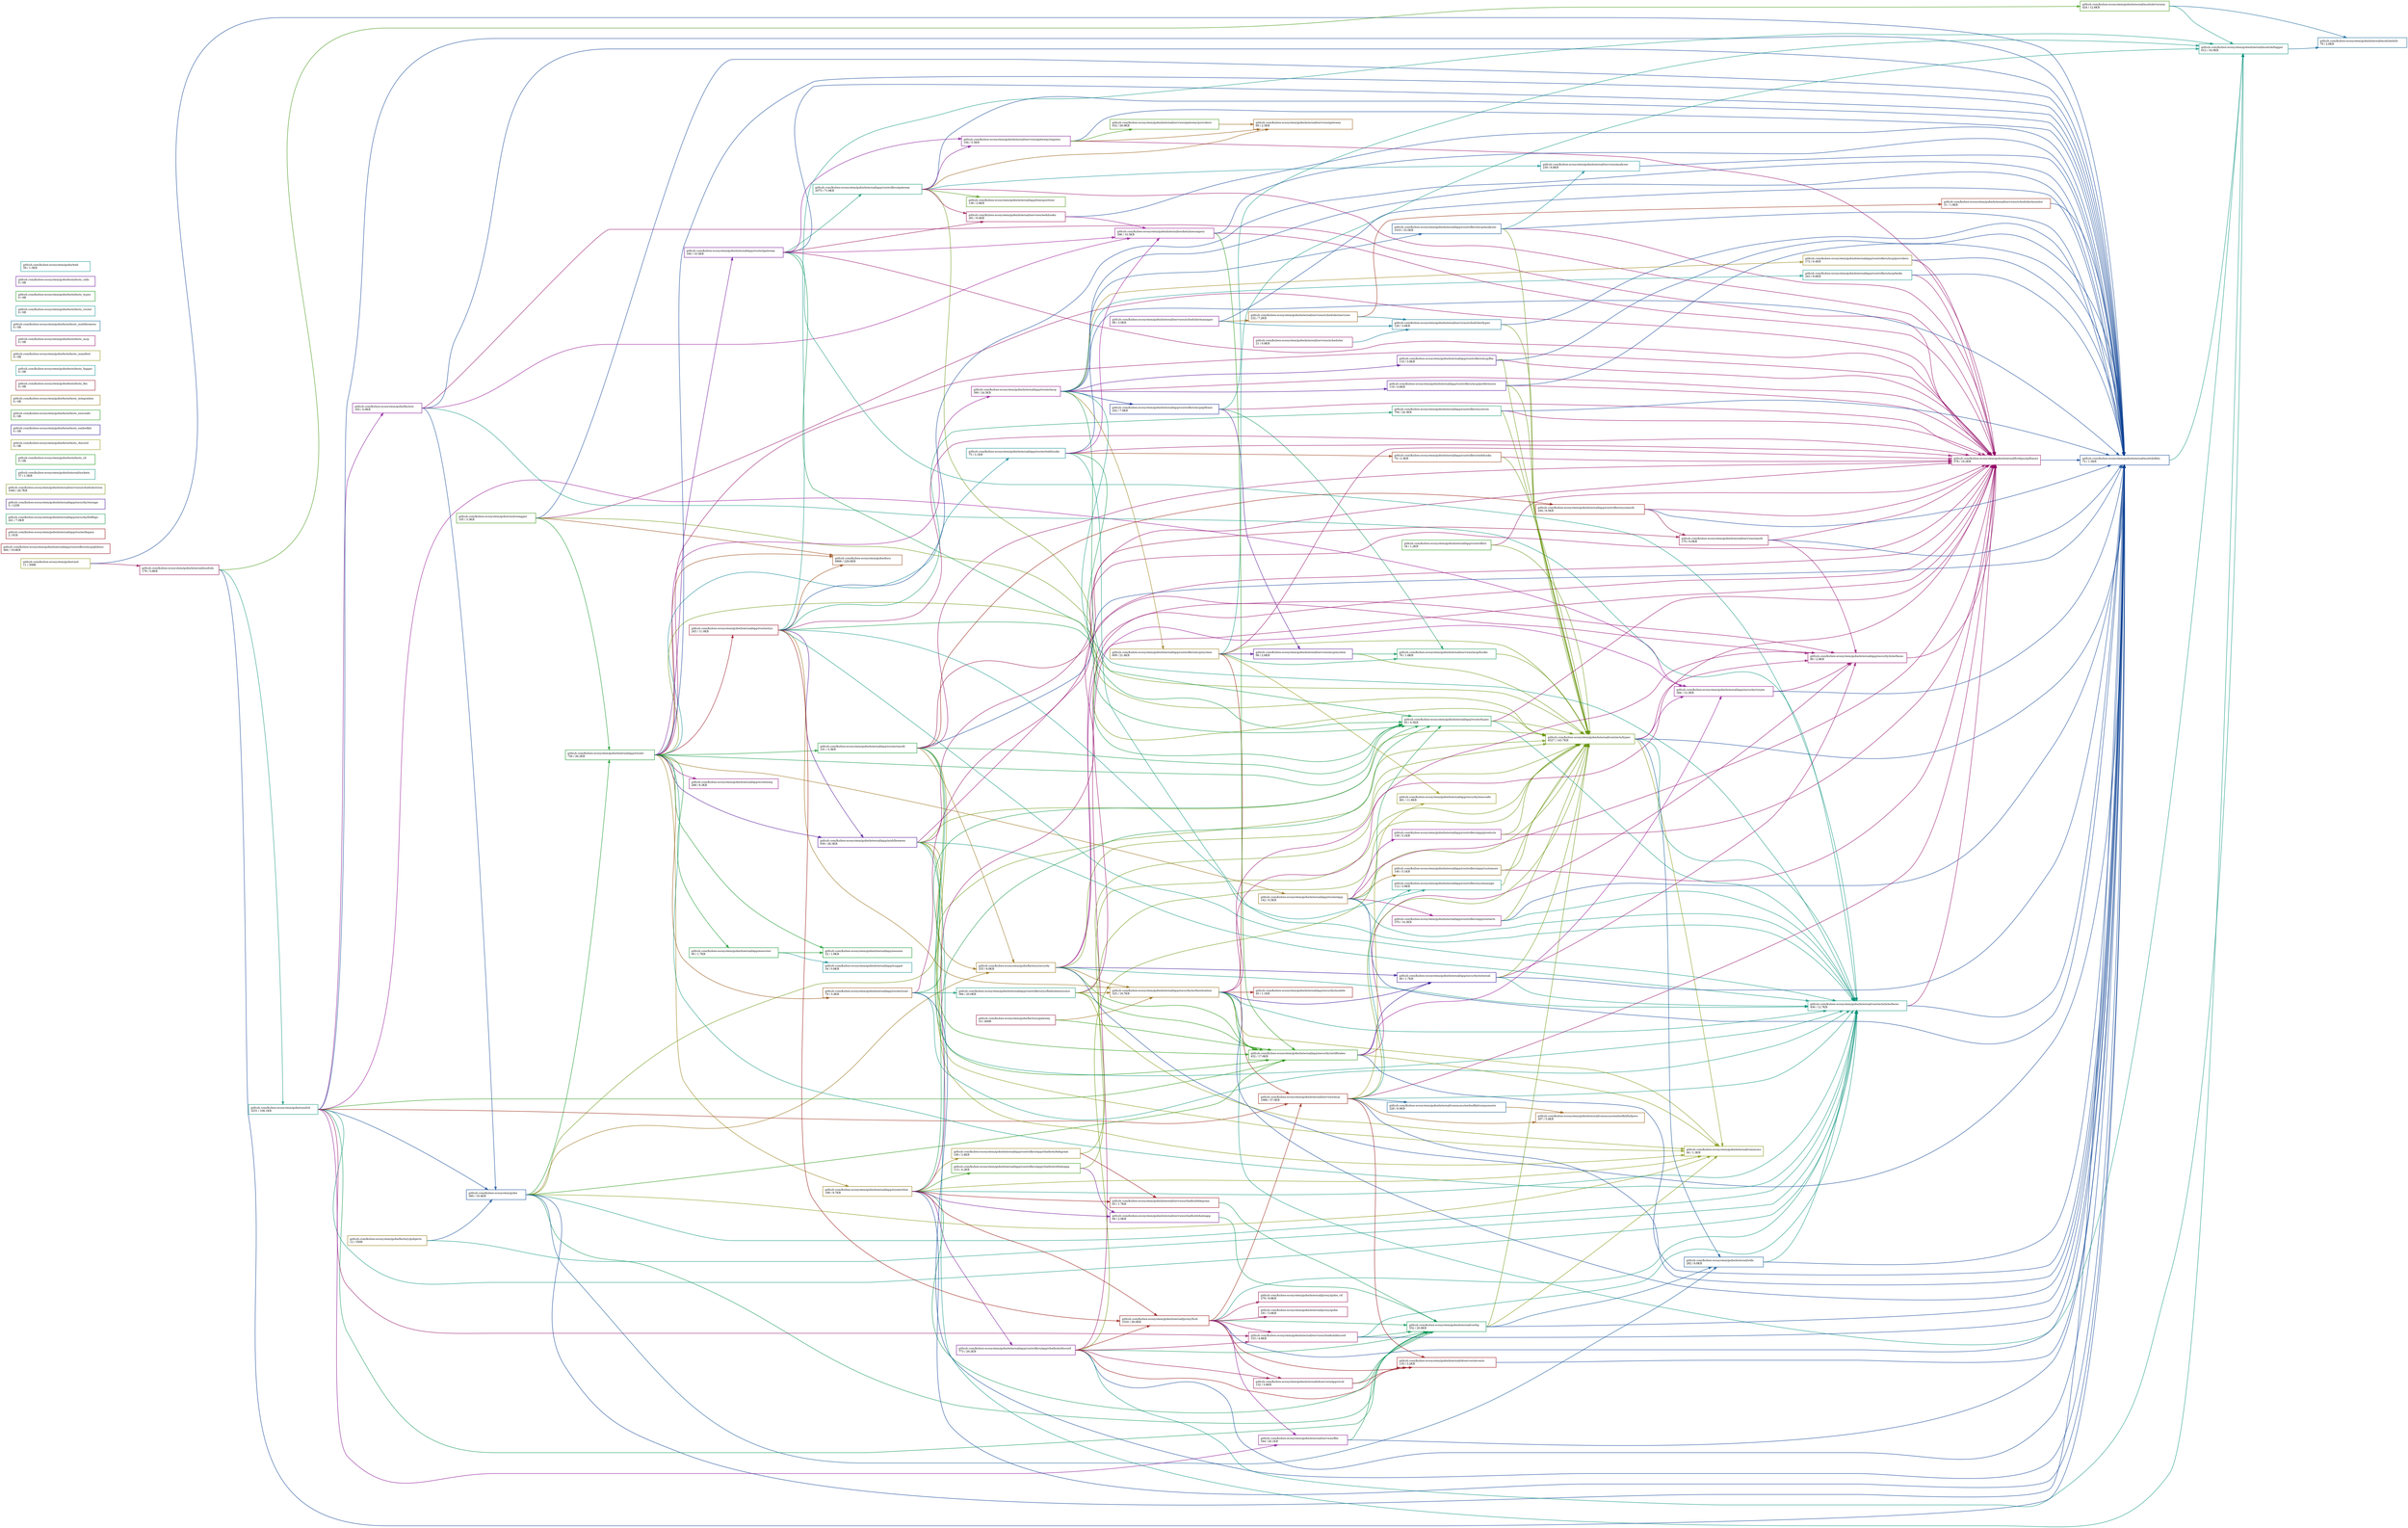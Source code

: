 digraph G {
    node [penwidth=2 fontsize=10 shape=rectangle target="_graphviz"];
    edge [tailport=e penwidth=2];
    compound=true;
    rankdir=LR;
    newrank=true;
    ranksep="1.5";
    quantum="0.5";
    "github.com/kubex-ecosystem/gobe" [label="github.com/kubex-ecosystem/gobe\l560 / 19.4KB\l" href="https://pkg.go.dev/github.com/kubex-ecosystem/gobe" color="#074391b2"];
    "github.com/kubex-ecosystem/gobe/cmd" [label="github.com/kubex-ecosystem/gobe/cmd\l11 / 308B\l" href="https://pkg.go.dev/github.com/kubex-ecosystem/gobe/cmd" color="#869107b2"];
    "github.com/kubex-ecosystem/gobe/cmd/cli" [label="github.com/kubex-ecosystem/gobe/cmd/cli\l3251 / 106.1KB\l" href="https://pkg.go.dev/github.com/kubex-ecosystem/gobe/cmd/cli" color="#079175b2"];
    "github.com/kubex-ecosystem/gobe/cmd/swagger" [label="github.com/kubex-ecosystem/gobe/cmd/swagger\l105 / 3.3KB\l" href="https://pkg.go.dev/github.com/kubex-ecosystem/gobe/cmd/swagger" color="#2f9107b2"];
    "github.com/kubex-ecosystem/gobe/docs" [label="github.com/kubex-ecosystem/gobe/docs\l6868 / 228.6KB\l" href="https://pkg.go.dev/github.com/kubex-ecosystem/gobe/docs" color="#913d07b2"];
    "github.com/kubex-ecosystem/gobe/factory" [label="github.com/kubex-ecosystem/gobe/factory\l163 / 4.0KB\l" href="https://pkg.go.dev/github.com/kubex-ecosystem/gobe/factory" color="#7d0791b2"];
    "github.com/kubex-ecosystem/gobe/factory/gateway" [label="github.com/kubex-ecosystem/gobe/factory/gateway\l10 / 400B\l" href="https://pkg.go.dev/github.com/kubex-ecosystem/gobe/factory/gateway" color="#91072db2"];
    "github.com/kubex-ecosystem/gobe/factory/gobjects" [label="github.com/kubex-ecosystem/gobe/factory/gobjects\l12 / 356B\l" href="https://pkg.go.dev/github.com/kubex-ecosystem/gobe/factory/gobjects" color="#917007b2"];
    "github.com/kubex-ecosystem/gobe/factory/security" [label="github.com/kubex-ecosystem/gobe/factory/security\l255 / 8.8KB\l" href="https://pkg.go.dev/github.com/kubex-ecosystem/gobe/factory/security" color="#916707b2"];
    "github.com/kubex-ecosystem/gobe/internal/app/controllers" [label="github.com/kubex-ecosystem/gobe/internal/app/controllers\l34 / 1.2KB\l" href="https://pkg.go.dev/github.com/kubex-ecosystem/gobe/internal/app/controllers" color="#169107b2"];
    "github.com/kubex-ecosystem/gobe/internal/app/controllers/app/chatbots/discord" [label="github.com/kubex-ecosystem/gobe/internal/app/controllers/app/chatbots/discord\l773 / 29.2KB\l" href="https://pkg.go.dev/github.com/kubex-ecosystem/gobe/internal/app/controllers/app/chatbots/discord" color="#750791b2"];
    "github.com/kubex-ecosystem/gobe/internal/app/controllers/app/chatbots/telegram" [label="github.com/kubex-ecosystem/gobe/internal/app/controllers/app/chatbots/telegram\l100 / 3.4KB\l" href="https://pkg.go.dev/github.com/kubex-ecosystem/gobe/internal/app/controllers/app/chatbots/telegram" color="#917a07b2"];
    "github.com/kubex-ecosystem/gobe/internal/app/controllers/app/chatbots/whatsapp" [label="github.com/kubex-ecosystem/gobe/internal/app/controllers/app/chatbots/whatsapp\l113 / 4.2KB\l" href="https://pkg.go.dev/github.com/kubex-ecosystem/gobe/internal/app/controllers/app/chatbots/whatsapp" color="#2a9107b2"];
    "github.com/kubex-ecosystem/gobe/internal/app/controllers/app/contacts" [label="github.com/kubex-ecosystem/gobe/internal/app/controllers/app/contacts\l370 / 14.3KB\l" href="https://pkg.go.dev/github.com/kubex-ecosystem/gobe/internal/app/controllers/app/contacts" color="#91077db2"];
    "github.com/kubex-ecosystem/gobe/internal/app/controllers/app/customers" [label="github.com/kubex-ecosystem/gobe/internal/app/controllers/app/customers\l140 / 5.1KB\l" href="https://pkg.go.dev/github.com/kubex-ecosystem/gobe/internal/app/controllers/app/customers" color="#916107b2"];
    "github.com/kubex-ecosystem/gobe/internal/app/controllers/app/products" [label="github.com/kubex-ecosystem/gobe/internal/app/controllers/app/products\l139 / 5.1KB\l" href="https://pkg.go.dev/github.com/kubex-ecosystem/gobe/internal/app/controllers/app/products" color="#8a0791b2"];
    "github.com/kubex-ecosystem/gobe/internal/app/controllers/gateway" [label="github.com/kubex-ecosystem/gobe/internal/app/controllers/gateway\l2075 / 71.6KB\l" href="https://pkg.go.dev/github.com/kubex-ecosystem/gobe/internal/app/controllers/gateway" color="#07916db2"];
    "github.com/kubex-ecosystem/gobe/internal/app/controllers/mcp/analyzer" [label="github.com/kubex-ecosystem/gobe/internal/app/controllers/mcp/analyzer\l1010 / 33.5KB\l" href="https://pkg.go.dev/github.com/kubex-ecosystem/gobe/internal/app/controllers/mcp/analyzer" color="#074791b2"];
    "github.com/kubex-ecosystem/gobe/internal/app/controllers/mcp/gdbase" [label="github.com/kubex-ecosystem/gobe/internal/app/controllers/mcp/gdbase\l242 / 7.0KB\l" href="https://pkg.go.dev/github.com/kubex-ecosystem/gobe/internal/app/controllers/mcp/gdbase" color="#072291b2"];
    "github.com/kubex-ecosystem/gobe/internal/app/controllers/mcp/ghbexz" [label="github.com/kubex-ecosystem/gobe/internal/app/controllers/mcp/ghbexz\l484 / 19.6KB\l" href="https://pkg.go.dev/github.com/kubex-ecosystem/gobe/internal/app/controllers/mcp/ghbexz" color="#910713b2"];
    "github.com/kubex-ecosystem/gobe/internal/app/controllers/mcp/llm" [label="github.com/kubex-ecosystem/gobe/internal/app/controllers/mcp/llm\l110 / 3.8KB\l" href="https://pkg.go.dev/github.com/kubex-ecosystem/gobe/internal/app/controllers/mcp/llm" color="#500791b2"];
    "github.com/kubex-ecosystem/gobe/internal/app/controllers/mcp/preferences" [label="github.com/kubex-ecosystem/gobe/internal/app/controllers/mcp/preferences\l119 / 4.6KB\l" href="https://pkg.go.dev/github.com/kubex-ecosystem/gobe/internal/app/controllers/mcp/preferences" color="#470791b2"];
    "github.com/kubex-ecosystem/gobe/internal/app/controllers/mcp/providers" [label="github.com/kubex-ecosystem/gobe/internal/app/controllers/mcp/providers\l172 / 6.4KB\l" href="https://pkg.go.dev/github.com/kubex-ecosystem/gobe/internal/app/controllers/mcp/providers" color="#917c07b2"];
    "github.com/kubex-ecosystem/gobe/internal/app/controllers/mcp/system" [label="github.com/kubex-ecosystem/gobe/internal/app/controllers/mcp/system\l609 / 21.4KB\l" href="https://pkg.go.dev/github.com/kubex-ecosystem/gobe/internal/app/controllers/mcp/system" color="#917507b2"];
    "github.com/kubex-ecosystem/gobe/internal/app/controllers/mcp/tasks" [label="github.com/kubex-ecosystem/gobe/internal/app/controllers/mcp/tasks\l243 / 8.6KB\l" href="https://pkg.go.dev/github.com/kubex-ecosystem/gobe/internal/app/controllers/mcp/tasks" color="#079189b2"];
    "github.com/kubex-ecosystem/gobe/internal/app/controllers/sys/cron" [label="github.com/kubex-ecosystem/gobe/internal/app/controllers/sys/cron\l704 / 24.3KB\l" href="https://pkg.go.dev/github.com/kubex-ecosystem/gobe/internal/app/controllers/sys/cron" color="#079163b2"];
    "github.com/kubex-ecosystem/gobe/internal/app/controllers/sys/federation/users" [label="github.com/kubex-ecosystem/gobe/internal/app/controllers/sys/federation/users\l584 / 20.0KB\l" href="https://pkg.go.dev/github.com/kubex-ecosystem/gobe/internal/app/controllers/sys/federation/users" color="#07916eb2"];
    "github.com/kubex-ecosystem/gobe/internal/app/controllers/sys/manage" [label="github.com/kubex-ecosystem/gobe/internal/app/controllers/sys/manage\l112 / 3.9KB\l" href="https://pkg.go.dev/github.com/kubex-ecosystem/gobe/internal/app/controllers/sys/manage" color="#079183b2"];
    "github.com/kubex-ecosystem/gobe/internal/app/controllers/sys/oauth" [label="github.com/kubex-ecosystem/gobe/internal/app/controllers/sys/oauth\l244 / 8.5KB\l" href="https://pkg.go.dev/github.com/kubex-ecosystem/gobe/internal/app/controllers/sys/oauth" color="#911307b2"];
    "github.com/kubex-ecosystem/gobe/internal/app/controllers/webhooks" [label="github.com/kubex-ecosystem/gobe/internal/app/controllers/webhooks\l74 / 2.3KB\l" href="https://pkg.go.dev/github.com/kubex-ecosystem/gobe/internal/app/controllers/webhooks" color="#912e07b2"];
    "github.com/kubex-ecosystem/gobe/internal/app/executor" [label="github.com/kubex-ecosystem/gobe/internal/app/executor\l60 / 1.7KB\l" href="https://pkg.go.dev/github.com/kubex-ecosystem/gobe/internal/app/executor" color="#079122b2"];
    "github.com/kubex-ecosystem/gobe/internal/app/middlewares" [label="github.com/kubex-ecosystem/gobe/internal/app/middlewares\l939 / 28.3KB\l" href="https://pkg.go.dev/github.com/kubex-ecosystem/gobe/internal/app/middlewares" color="#490791b2"];
    "github.com/kubex-ecosystem/gobe/internal/app/nugget" [label="github.com/kubex-ecosystem/gobe/internal/app/nugget\l34 / 0.8KB\l" href="https://pkg.go.dev/github.com/kubex-ecosystem/gobe/internal/app/nugget" color="#078891b2"];
    "github.com/kubex-ecosystem/gobe/internal/app/router" [label="github.com/kubex-ecosystem/gobe/internal/app/router\l726 / 26.2KB\l" href="https://pkg.go.dev/github.com/kubex-ecosystem/gobe/internal/app/router" color="#07911bb2"];
    "github.com/kubex-ecosystem/gobe/internal/app/router/app" [label="github.com/kubex-ecosystem/gobe/internal/app/router/app\l142 / 6.5KB\l" href="https://pkg.go.dev/github.com/kubex-ecosystem/gobe/internal/app/router/app" color="#916507b2"];
    "github.com/kubex-ecosystem/gobe/internal/app/router/cbot" [label="github.com/kubex-ecosystem/gobe/internal/app/router/cbot\l189 / 9.7KB\l" href="https://pkg.go.dev/github.com/kubex-ecosystem/gobe/internal/app/router/cbot" color="#917607b2"];
    "github.com/kubex-ecosystem/gobe/internal/app/router/gateway" [label="github.com/kubex-ecosystem/gobe/internal/app/router/gateway\l160 / 10.5KB\l" href="https://pkg.go.dev/github.com/kubex-ecosystem/gobe/internal/app/router/gateway" color="#690791b2"];
    "github.com/kubex-ecosystem/gobe/internal/app/router/legacy" [label="github.com/kubex-ecosystem/gobe/internal/app/router/legacy\l2 / 81B\l" href="https://pkg.go.dev/github.com/kubex-ecosystem/gobe/internal/app/router/legacy" color="#910807b2"];
    "github.com/kubex-ecosystem/gobe/internal/app/router/mcp" [label="github.com/kubex-ecosystem/gobe/internal/app/router/mcp\l390 / 24.5KB\l" href="https://pkg.go.dev/github.com/kubex-ecosystem/gobe/internal/app/router/mcp" color="#91078eb2"];
    "github.com/kubex-ecosystem/gobe/internal/app/router/oauth" [label="github.com/kubex-ecosystem/gobe/internal/app/router/oauth\l101 / 3.3KB\l" href="https://pkg.go.dev/github.com/kubex-ecosystem/gobe/internal/app/router/oauth" color="#079125b2"];
    "github.com/kubex-ecosystem/gobe/internal/app/router/sys" [label="github.com/kubex-ecosystem/gobe/internal/app/router/sys\l245 / 11.0KB\l" href="https://pkg.go.dev/github.com/kubex-ecosystem/gobe/internal/app/router/sys" color="#910719b2"];
    "github.com/kubex-ecosystem/gobe/internal/app/router/types" [label="github.com/kubex-ecosystem/gobe/internal/app/router/types\l93 / 4.5KB\l" href="https://pkg.go.dev/github.com/kubex-ecosystem/gobe/internal/app/router/types" color="#079140b2"];
    "github.com/kubex-ecosystem/gobe/internal/app/router/user" [label="github.com/kubex-ecosystem/gobe/internal/app/router/user\l74 / 3.4KB\l" href="https://pkg.go.dev/github.com/kubex-ecosystem/gobe/internal/app/router/user" color="#914a07b2"];
    "github.com/kubex-ecosystem/gobe/internal/app/router/webhooks" [label="github.com/kubex-ecosystem/gobe/internal/app/router/webhooks\l75 / 3.1KB\l" href="https://pkg.go.dev/github.com/kubex-ecosystem/gobe/internal/app/router/webhooks" color="#078291b2"];
    "github.com/kubex-ecosystem/gobe/internal/app/screening" [label="github.com/kubex-ecosystem/gobe/internal/app/screening\l268 / 8.3KB\l" href="https://pkg.go.dev/github.com/kubex-ecosystem/gobe/internal/app/screening" color="#910785b2"];
    "github.com/kubex-ecosystem/gobe/internal/app/security/authentication" [label="github.com/kubex-ecosystem/gobe/internal/app/security/authentication\l525 / 18.7KB\l" href="https://pkg.go.dev/github.com/kubex-ecosystem/gobe/internal/app/security/authentication" color="#916507b2"];
    "github.com/kubex-ecosystem/gobe/internal/app/security/bitflags" [label="github.com/kubex-ecosystem/gobe/internal/app/security/bitflags\l241 / 7.0KB\l" href="https://pkg.go.dev/github.com/kubex-ecosystem/gobe/internal/app/security/bitflags" color="#079143b2"];
    "github.com/kubex-ecosystem/gobe/internal/app/security/certificates" [label="github.com/kubex-ecosystem/gobe/internal/app/security/certificates\l452 / 17.6KB\l" href="https://pkg.go.dev/github.com/kubex-ecosystem/gobe/internal/app/security/certificates" color="#1b9107b2"];
    "github.com/kubex-ecosystem/gobe/internal/app/security/crypto" [label="github.com/kubex-ecosystem/gobe/internal/app/security/crypto\l364 / 12.3KB\l" href="https://pkg.go.dev/github.com/kubex-ecosystem/gobe/internal/app/security/crypto" color="#8f0791b2"];
    "github.com/kubex-ecosystem/gobe/internal/app/security/execsafe" [label="github.com/kubex-ecosystem/gobe/internal/app/security/execsafe\l481 / 11.8KB\l" href="https://pkg.go.dev/github.com/kubex-ecosystem/gobe/internal/app/security/execsafe" color="#918e07b2"];
    "github.com/kubex-ecosystem/gobe/internal/app/security/external" [label="github.com/kubex-ecosystem/gobe/internal/app/security/external\l49 / 1.7KB\l" href="https://pkg.go.dev/github.com/kubex-ecosystem/gobe/internal/app/security/external" color="#2b0791b2"];
    "github.com/kubex-ecosystem/gobe/internal/app/security/interfaces" [label="github.com/kubex-ecosystem/gobe/internal/app/security/interfaces\l89 / 2.8KB\l" href="https://pkg.go.dev/github.com/kubex-ecosystem/gobe/internal/app/security/interfaces" color="#91076db2"];
    "github.com/kubex-ecosystem/gobe/internal/app/security/models" [label="github.com/kubex-ecosystem/gobe/internal/app/security/models\l45 / 1.1KB\l" href="https://pkg.go.dev/github.com/kubex-ecosystem/gobe/internal/app/security/models" color="#910d07b2"];
    "github.com/kubex-ecosystem/gobe/internal/app/security/storage" [label="github.com/kubex-ecosystem/gobe/internal/app/security/storage\l5 / 125B\l" href="https://pkg.go.dev/github.com/kubex-ecosystem/gobe/internal/app/security/storage" color="#3e0791b2"];
    "github.com/kubex-ecosystem/gobe/internal/app/session" [label="github.com/kubex-ecosystem/gobe/internal/app/session\l52 / 1.8KB\l" href="https://pkg.go.dev/github.com/kubex-ecosystem/gobe/internal/app/session" color="#07911bb2"];
    "github.com/kubex-ecosystem/gobe/internal/app/transport/sse" [label="github.com/kubex-ecosystem/gobe/internal/app/transport/sse\l138 / 2.8KB\l" href="https://pkg.go.dev/github.com/kubex-ecosystem/gobe/internal/app/transport/sse" color="#419107b2"];
    "github.com/kubex-ecosystem/gobe/internal/bridges/gdbasez" [label="github.com/kubex-ecosystem/gobe/internal/bridges/gdbasez\l578 / 18.2KB\l" href="https://pkg.go.dev/github.com/kubex-ecosystem/gobe/internal/bridges/gdbasez" color="#910765b2"];
    "github.com/kubex-ecosystem/gobe/internal/commons" [label="github.com/kubex-ecosystem/gobe/internal/commons\l44 / 1.3KB\l" href="https://pkg.go.dev/github.com/kubex-ecosystem/gobe/internal/commons" color="#7e9107b2"];
    "github.com/kubex-ecosystem/gobe/internal/commons/embedkit/components" [label="github.com/kubex-ecosystem/gobe/internal/commons/embedkit/components\l228 / 6.9KB\l" href="https://pkg.go.dev/github.com/kubex-ecosystem/gobe/internal/commons/embedkit/components" color="#075691b2"];
    "github.com/kubex-ecosystem/gobe/internal/commons/embedkit/helpers" [label="github.com/kubex-ecosystem/gobe/internal/commons/embedkit/helpers\l207 / 5.4KB\l" href="https://pkg.go.dev/github.com/kubex-ecosystem/gobe/internal/commons/embedkit/helpers" color="#915207b2"];
    "github.com/kubex-ecosystem/gobe/internal/config" [label="github.com/kubex-ecosystem/gobe/internal/config\l552 / 20.8KB\l" href="https://pkg.go.dev/github.com/kubex-ecosystem/gobe/internal/config" color="#079151b2"];
    "github.com/kubex-ecosystem/gobe/internal/contracts/interfaces" [label="github.com/kubex-ecosystem/gobe/internal/contracts/interfaces\l456 / 12.7KB\l" href="https://pkg.go.dev/github.com/kubex-ecosystem/gobe/internal/contracts/interfaces" color="#079178b2"];
    "github.com/kubex-ecosystem/gobe/internal/contracts/types" [label="github.com/kubex-ecosystem/gobe/internal/contracts/types\l4527 / 143.7KB\l" href="https://pkg.go.dev/github.com/kubex-ecosystem/gobe/internal/contracts/types" color="#639107b2"];
    "github.com/kubex-ecosystem/gobe/internal/module" [label="github.com/kubex-ecosystem/gobe/internal/module\l179 / 5.8KB\l" href="https://pkg.go.dev/github.com/kubex-ecosystem/gobe/internal/module" color="#910752b2"];
    "github.com/kubex-ecosystem/gobe/internal/module/info" [label="github.com/kubex-ecosystem/gobe/internal/module/info\l76 / 2.6KB\l" href="https://pkg.go.dev/github.com/kubex-ecosystem/gobe/internal/module/info" color="#075d91b2"];
    "github.com/kubex-ecosystem/gobe/internal/module/kbx" [label="github.com/kubex-ecosystem/gobe/internal/module/kbx\l72 / 1.5KB\l" href="https://pkg.go.dev/github.com/kubex-ecosystem/gobe/internal/module/kbx" color="#073d91b2"];
    "github.com/kubex-ecosystem/gobe/internal/module/logger" [label="github.com/kubex-ecosystem/gobe/internal/module/logger\l612 / 16.0KB\l" href="https://pkg.go.dev/github.com/kubex-ecosystem/gobe/internal/module/logger" color="#07917cb2"];
    "github.com/kubex-ecosystem/gobe/internal/module/version" [label="github.com/kubex-ecosystem/gobe/internal/module/version\l424 / 12.6KB\l" href="https://pkg.go.dev/github.com/kubex-ecosystem/gobe/internal/module/version" color="#359107b2"];
    "github.com/kubex-ecosystem/gobe/internal/observers/approval" [label="github.com/kubex-ecosystem/gobe/internal/observers/approval\l132 / 3.6KB\l" href="https://pkg.go.dev/github.com/kubex-ecosystem/gobe/internal/observers/approval" color="#910745b2"];
    "github.com/kubex-ecosystem/gobe/internal/observers/events" [label="github.com/kubex-ecosystem/gobe/internal/observers/events\l135 / 3.2KB\l" href="https://pkg.go.dev/github.com/kubex-ecosystem/gobe/internal/observers/events" color="#91070db2"];
    "github.com/kubex-ecosystem/gobe/internal/proxy/gobe" [label="github.com/kubex-ecosystem/gobe/internal/proxy/gobe\l181 / 5.6KB\l" href="https://pkg.go.dev/github.com/kubex-ecosystem/gobe/internal/proxy/gobe" color="#91074bb2"];
    "github.com/kubex-ecosystem/gobe/internal/proxy/gobe_ctl" [label="github.com/kubex-ecosystem/gobe/internal/proxy/gobe_ctl\l279 / 8.8KB\l" href="https://pkg.go.dev/github.com/kubex-ecosystem/gobe/internal/proxy/gobe_ctl" color="#91074db2"];
    "github.com/kubex-ecosystem/gobe/internal/proxy/hub" [label="github.com/kubex-ecosystem/gobe/internal/proxy/hub\l1016 / 39.0KB\l" href="https://pkg.go.dev/github.com/kubex-ecosystem/gobe/internal/proxy/hub" color="#910e07b2"];
    "github.com/kubex-ecosystem/gobe/internal/services/analyzer" [label="github.com/kubex-ecosystem/gobe/internal/services/analyzer\l239 / 8.8KB\l" href="https://pkg.go.dev/github.com/kubex-ecosystem/gobe/internal/services/analyzer" color="#078891b2"];
    "github.com/kubex-ecosystem/gobe/internal/services/chatbot/discord" [label="github.com/kubex-ecosystem/gobe/internal/services/chatbot/discord\l153 / 4.6KB\l" href="https://pkg.go.dev/github.com/kubex-ecosystem/gobe/internal/services/chatbot/discord" color="#91075db2"];
    "github.com/kubex-ecosystem/gobe/internal/services/chatbot/telegram" [label="github.com/kubex-ecosystem/gobe/internal/services/chatbot/telegram\l63 / 1.7KB\l" href="https://pkg.go.dev/github.com/kubex-ecosystem/gobe/internal/services/chatbot/telegram" color="#91070db2"];
    "github.com/kubex-ecosystem/gobe/internal/services/chatbot/whatsapp" [label="github.com/kubex-ecosystem/gobe/internal/services/chatbot/whatsapp\l69 / 2.0KB\l" href="https://pkg.go.dev/github.com/kubex-ecosystem/gobe/internal/services/chatbot/whatsapp" color="#6e0791b2"];
    "github.com/kubex-ecosystem/gobe/internal/services/gateway" [label="github.com/kubex-ecosystem/gobe/internal/services/gateway\l69 / 2.5KB\l" href="https://pkg.go.dev/github.com/kubex-ecosystem/gobe/internal/services/gateway" color="#915407b2"];
    "github.com/kubex-ecosystem/gobe/internal/services/gateway/providers" [label="github.com/kubex-ecosystem/gobe/internal/services/gateway/providers\l932 / 26.9KB\l" href="https://pkg.go.dev/github.com/kubex-ecosystem/gobe/internal/services/gateway/providers" color="#379107b2"];
    "github.com/kubex-ecosystem/gobe/internal/services/gateway/registry" [label="github.com/kubex-ecosystem/gobe/internal/services/gateway/registry\l184 / 5.5KB\l" href="https://pkg.go.dev/github.com/kubex-ecosystem/gobe/internal/services/gateway/registry" color="#7b0791b2"];
    "github.com/kubex-ecosystem/gobe/internal/services/llm" [label="github.com/kubex-ecosystem/gobe/internal/services/llm\l544 / 20.1KB\l" href="https://pkg.go.dev/github.com/kubex-ecosystem/gobe/internal/services/llm" color="#840791b2"];
    "github.com/kubex-ecosystem/gobe/internal/services/mcp" [label="github.com/kubex-ecosystem/gobe/internal/services/mcp\l1068 / 37.0KB\l" href="https://pkg.go.dev/github.com/kubex-ecosystem/gobe/internal/services/mcp" color="#911c07b2"];
    "github.com/kubex-ecosystem/gobe/internal/services/mcp/hooks" [label="github.com/kubex-ecosystem/gobe/internal/services/mcp/hooks\l76 / 1.6KB\l" href="https://pkg.go.dev/github.com/kubex-ecosystem/gobe/internal/services/mcp/hooks" color="#079155b2"];
    "github.com/kubex-ecosystem/gobe/internal/services/mcp/system" [label="github.com/kubex-ecosystem/gobe/internal/services/mcp/system\l98 / 2.6KB\l" href="https://pkg.go.dev/github.com/kubex-ecosystem/gobe/internal/services/mcp/system" color="#4d0791b2"];
    "github.com/kubex-ecosystem/gobe/internal/services/oauth" [label="github.com/kubex-ecosystem/gobe/internal/services/oauth\l170 / 6.0KB\l" href="https://pkg.go.dev/github.com/kubex-ecosystem/gobe/internal/services/oauth" color="#910741b2"];
    "github.com/kubex-ecosystem/gobe/internal/services/scheduler" [label="github.com/kubex-ecosystem/gobe/internal/services/scheduler\l21 / 0.8KB\l" href="https://pkg.go.dev/github.com/kubex-ecosystem/gobe/internal/services/scheduler" color="#910762b2"];
    "github.com/kubex-ecosystem/gobe/internal/services/scheduler/cron" [label="github.com/kubex-ecosystem/gobe/internal/services/scheduler/cron\l1040 / 28.7KB\l" href="https://pkg.go.dev/github.com/kubex-ecosystem/gobe/internal/services/scheduler/cron" color="#749107b2"];
    "github.com/kubex-ecosystem/gobe/internal/services/scheduler/manager" [label="github.com/kubex-ecosystem/gobe/internal/services/scheduler/manager\l98 / 3.0KB\l" href="https://pkg.go.dev/github.com/kubex-ecosystem/gobe/internal/services/scheduler/manager" color="#7f0791b2"];
    "github.com/kubex-ecosystem/gobe/internal/services/scheduler/monitor" [label="github.com/kubex-ecosystem/gobe/internal/services/scheduler/monitor\l51 / 1.0KB\l" href="https://pkg.go.dev/github.com/kubex-ecosystem/gobe/internal/services/scheduler/monitor" color="#912307b2"];
    "github.com/kubex-ecosystem/gobe/internal/services/scheduler/services" [label="github.com/kubex-ecosystem/gobe/internal/services/scheduler/services\l232 / 7.2KB\l" href="https://pkg.go.dev/github.com/kubex-ecosystem/gobe/internal/services/scheduler/services" color="#915807b2"];
    "github.com/kubex-ecosystem/gobe/internal/services/scheduler/types" [label="github.com/kubex-ecosystem/gobe/internal/services/scheduler/types\l120 / 3.6KB\l" href="https://pkg.go.dev/github.com/kubex-ecosystem/gobe/internal/services/scheduler/types" color="#077391b2"];
    "github.com/kubex-ecosystem/gobe/internal/services/webhooks" [label="github.com/kubex-ecosystem/gobe/internal/services/webhooks\l261 / 8.4KB\l" href="https://pkg.go.dev/github.com/kubex-ecosystem/gobe/internal/services/webhooks" color="#91074db2"];
    "github.com/kubex-ecosystem/gobe/internal/sockets" [label="github.com/kubex-ecosystem/gobe/internal/sockets\l57 / 1.5KB\l" href="https://pkg.go.dev/github.com/kubex-ecosystem/gobe/internal/sockets" color="#07917cb2"];
    "github.com/kubex-ecosystem/gobe/internal/sockets/messagery" [label="github.com/kubex-ecosystem/gobe/internal/sockets/messagery\l396 / 10.5KB\l" href="https://pkg.go.dev/github.com/kubex-ecosystem/gobe/internal/sockets/messagery" color="#91078fb2"];
    "github.com/kubex-ecosystem/gobe/internal/utils" [label="github.com/kubex-ecosystem/gobe/internal/utils\l282 / 8.8KB\l" href="https://pkg.go.dev/github.com/kubex-ecosystem/gobe/internal/utils" color="#074e91b2"];
    "github.com/kubex-ecosystem/gobe/tests/tests_cli" [label="github.com/kubex-ecosystem/gobe/tests/tests_cli\l0 / 0B\l" href="https://pkg.go.dev/github.com/kubex-ecosystem/gobe/tests/tests_cli" color="#0a9107b2"];
    "github.com/kubex-ecosystem/gobe/tests/tests_discord" [label="github.com/kubex-ecosystem/gobe/tests/tests_discord\l0 / 0B\l" href="https://pkg.go.dev/github.com/kubex-ecosystem/gobe/tests/tests_discord" color="#8b9107b2"];
    "github.com/kubex-ecosystem/gobe/tests/tests_embedkit" [label="github.com/kubex-ecosystem/gobe/tests/tests_embedkit\l0 / 0B\l" href="https://pkg.go.dev/github.com/kubex-ecosystem/gobe/tests/tests_embedkit" color="#200791b2"];
    "github.com/kubex-ecosystem/gobe/tests/tests_execsafe" [label="github.com/kubex-ecosystem/gobe/tests/tests_execsafe\l0 / 0B\l" href="https://pkg.go.dev/github.com/kubex-ecosystem/gobe/tests/tests_execsafe" color="#0d9107b2"];
    "github.com/kubex-ecosystem/gobe/tests/tests_integration" [label="github.com/kubex-ecosystem/gobe/tests/tests_integration\l0 / 0B\l" href="https://pkg.go.dev/github.com/kubex-ecosystem/gobe/tests/tests_integration" color="#916b07b2"];
    "github.com/kubex-ecosystem/gobe/tests/tests_llm" [label="github.com/kubex-ecosystem/gobe/tests/tests_llm\l0 / 0B\l" href="https://pkg.go.dev/github.com/kubex-ecosystem/gobe/tests/tests_llm" color="#91071ab2"];
    "github.com/kubex-ecosystem/gobe/tests/tests_logger" [label="github.com/kubex-ecosystem/gobe/tests/tests_logger\l0 / 0B\l" href="https://pkg.go.dev/github.com/kubex-ecosystem/gobe/tests/tests_logger" color="#079191b2"];
    "github.com/kubex-ecosystem/gobe/tests/tests_manifest" [label="github.com/kubex-ecosystem/gobe/tests/tests_manifest\l0 / 0B\l" href="https://pkg.go.dev/github.com/kubex-ecosystem/gobe/tests/tests_manifest" color="#889107b2"];
    "github.com/kubex-ecosystem/gobe/tests/tests_mcp" [label="github.com/kubex-ecosystem/gobe/tests/tests_mcp\l0 / 0B\l" href="https://pkg.go.dev/github.com/kubex-ecosystem/gobe/tests/tests_mcp" color="#910760b2"];
    "github.com/kubex-ecosystem/gobe/tests/tests_middlewares" [label="github.com/kubex-ecosystem/gobe/tests/tests_middlewares\l0 / 0B\l" href="https://pkg.go.dev/github.com/kubex-ecosystem/gobe/tests/tests_middlewares" color="#075f91b2"];
    "github.com/kubex-ecosystem/gobe/tests/tests_router" [label="github.com/kubex-ecosystem/gobe/tests/tests_router\l0 / 0B\l" href="https://pkg.go.dev/github.com/kubex-ecosystem/gobe/tests/tests_router" color="#079190b2"];
    "github.com/kubex-ecosystem/gobe/tests/tests_types" [label="github.com/kubex-ecosystem/gobe/tests/tests_types\l0 / 0B\l" href="https://pkg.go.dev/github.com/kubex-ecosystem/gobe/tests/tests_types" color="#07910bb2"];
    "github.com/kubex-ecosystem/gobe/tests/tests_utils" [label="github.com/kubex-ecosystem/gobe/tests/tests_utils\l0 / 0B\l" href="https://pkg.go.dev/github.com/kubex-ecosystem/gobe/tests/tests_utils" color="#670791b2"];
    "github.com/kubex-ecosystem/gobe/web" [label="github.com/kubex-ecosystem/gobe/web\l59 / 1.5KB\l" href="https://pkg.go.dev/github.com/kubex-ecosystem/gobe/web" color="#079187b2"];
    "github.com/kubex-ecosystem/gobe" -> "github.com/kubex-ecosystem/gobe/factory/security" [color="#916707b2"];
    "github.com/kubex-ecosystem/gobe" -> "github.com/kubex-ecosystem/gobe/internal/app/router" [color="#07911bb2"];
    "github.com/kubex-ecosystem/gobe" -> "github.com/kubex-ecosystem/gobe/internal/app/security/certificates" [color="#1b9107b2"];
    "github.com/kubex-ecosystem/gobe" -> "github.com/kubex-ecosystem/gobe/internal/commons" [color="#7e9107b2"];
    "github.com/kubex-ecosystem/gobe" -> "github.com/kubex-ecosystem/gobe/internal/config" [color="#079151b2"];
    "github.com/kubex-ecosystem/gobe" -> "github.com/kubex-ecosystem/gobe/internal/contracts/interfaces" [color="#079178b2"];
    "github.com/kubex-ecosystem/gobe" -> "github.com/kubex-ecosystem/gobe/internal/contracts/types" [color="#639107b2"];
    "github.com/kubex-ecosystem/gobe" -> "github.com/kubex-ecosystem/gobe/internal/module/kbx" [color="#073d91b2"];
    "github.com/kubex-ecosystem/gobe" -> "github.com/kubex-ecosystem/gobe/internal/utils" [color="#074e91b2"];
    "github.com/kubex-ecosystem/gobe/cmd" -> "github.com/kubex-ecosystem/gobe/internal/module" [color="#910752b2"];
    "github.com/kubex-ecosystem/gobe/cmd" -> "github.com/kubex-ecosystem/gobe/internal/module/kbx" [color="#073d91b2"];
    "github.com/kubex-ecosystem/gobe/cmd/cli" -> "github.com/kubex-ecosystem/gobe" [color="#074391b2"];
    "github.com/kubex-ecosystem/gobe/cmd/cli" -> "github.com/kubex-ecosystem/gobe/factory" [color="#7d0791b2"];
    "github.com/kubex-ecosystem/gobe/cmd/cli" -> "github.com/kubex-ecosystem/gobe/internal/app/security/certificates" [color="#1b9107b2"];
    "github.com/kubex-ecosystem/gobe/cmd/cli" -> "github.com/kubex-ecosystem/gobe/internal/app/security/crypto" [color="#8f0791b2"];
    "github.com/kubex-ecosystem/gobe/cmd/cli" -> "github.com/kubex-ecosystem/gobe/internal/config" [color="#079151b2"];
    "github.com/kubex-ecosystem/gobe/cmd/cli" -> "github.com/kubex-ecosystem/gobe/internal/contracts/interfaces" [color="#079178b2"];
    "github.com/kubex-ecosystem/gobe/cmd/cli" -> "github.com/kubex-ecosystem/gobe/internal/module/kbx" [color="#073d91b2"];
    "github.com/kubex-ecosystem/gobe/cmd/cli" -> "github.com/kubex-ecosystem/gobe/internal/services/chatbot/discord" [color="#91075db2"];
    "github.com/kubex-ecosystem/gobe/cmd/cli" -> "github.com/kubex-ecosystem/gobe/internal/services/llm" [color="#840791b2"];
    "github.com/kubex-ecosystem/gobe/cmd/cli" -> "github.com/kubex-ecosystem/gobe/internal/services/mcp" [color="#911c07b2"];
    "github.com/kubex-ecosystem/gobe/cmd/swagger" -> "github.com/kubex-ecosystem/gobe/docs" [color="#913d07b2"];
    "github.com/kubex-ecosystem/gobe/cmd/swagger" -> "github.com/kubex-ecosystem/gobe/internal/app/router" [color="#07911bb2"];
    "github.com/kubex-ecosystem/gobe/cmd/swagger" -> "github.com/kubex-ecosystem/gobe/internal/bridges/gdbasez" [color="#910765b2"];
    "github.com/kubex-ecosystem/gobe/cmd/swagger" -> "github.com/kubex-ecosystem/gobe/internal/contracts/types" [color="#639107b2"];
    "github.com/kubex-ecosystem/gobe/cmd/swagger" -> "github.com/kubex-ecosystem/gobe/internal/module/kbx" [color="#073d91b2"];
    "github.com/kubex-ecosystem/gobe/factory" -> "github.com/kubex-ecosystem/gobe" [color="#074391b2"];
    "github.com/kubex-ecosystem/gobe/factory" -> "github.com/kubex-ecosystem/gobe/internal/bridges/gdbasez" [color="#910765b2"];
    "github.com/kubex-ecosystem/gobe/factory" -> "github.com/kubex-ecosystem/gobe/internal/contracts/interfaces" [color="#079178b2"];
    "github.com/kubex-ecosystem/gobe/factory" -> "github.com/kubex-ecosystem/gobe/internal/module/kbx" [color="#073d91b2"];
    "github.com/kubex-ecosystem/gobe/factory" -> "github.com/kubex-ecosystem/gobe/internal/sockets/messagery" [color="#91078fb2"];
    "github.com/kubex-ecosystem/gobe/factory/gateway" -> "github.com/kubex-ecosystem/gobe/internal/app/security/authentication" [color="#916507b2"];
    "github.com/kubex-ecosystem/gobe/factory/gateway" -> "github.com/kubex-ecosystem/gobe/internal/app/security/certificates" [color="#1b9107b2"];
    "github.com/kubex-ecosystem/gobe/factory/gobjects" -> "github.com/kubex-ecosystem/gobe" [color="#074391b2"];
    "github.com/kubex-ecosystem/gobe/factory/gobjects" -> "github.com/kubex-ecosystem/gobe/internal/contracts/interfaces" [color="#079178b2"];
    "github.com/kubex-ecosystem/gobe/factory/security" -> "github.com/kubex-ecosystem/gobe/internal/app/security/authentication" [color="#916507b2"];
    "github.com/kubex-ecosystem/gobe/factory/security" -> "github.com/kubex-ecosystem/gobe/internal/app/security/certificates" [color="#1b9107b2"];
    "github.com/kubex-ecosystem/gobe/factory/security" -> "github.com/kubex-ecosystem/gobe/internal/app/security/crypto" [color="#8f0791b2"];
    "github.com/kubex-ecosystem/gobe/factory/security" -> "github.com/kubex-ecosystem/gobe/internal/app/security/external" [color="#2b0791b2"];
    "github.com/kubex-ecosystem/gobe/factory/security" -> "github.com/kubex-ecosystem/gobe/internal/app/security/interfaces" [color="#91076db2"];
    "github.com/kubex-ecosystem/gobe/factory/security" -> "github.com/kubex-ecosystem/gobe/internal/contracts/interfaces" [color="#079178b2"];
    "github.com/kubex-ecosystem/gobe/factory/security" -> "github.com/kubex-ecosystem/gobe/internal/contracts/types" [color="#639107b2"];
    "github.com/kubex-ecosystem/gobe/factory/security" -> "github.com/kubex-ecosystem/gobe/internal/module/kbx" [color="#073d91b2"];
    "github.com/kubex-ecosystem/gobe/internal/app/controllers" -> "github.com/kubex-ecosystem/gobe/internal/bridges/gdbasez" [color="#910765b2"];
    "github.com/kubex-ecosystem/gobe/internal/app/controllers" -> "github.com/kubex-ecosystem/gobe/internal/contracts/types" [color="#639107b2"];
    "github.com/kubex-ecosystem/gobe/internal/app/controllers/app/chatbots/discord" -> "github.com/kubex-ecosystem/gobe/internal/bridges/gdbasez" [color="#910765b2"];
    "github.com/kubex-ecosystem/gobe/internal/app/controllers/app/chatbots/discord" -> "github.com/kubex-ecosystem/gobe/internal/config" [color="#079151b2"];
    "github.com/kubex-ecosystem/gobe/internal/app/controllers/app/chatbots/discord" -> "github.com/kubex-ecosystem/gobe/internal/contracts/types" [color="#639107b2"];
    "github.com/kubex-ecosystem/gobe/internal/app/controllers/app/chatbots/discord" -> "github.com/kubex-ecosystem/gobe/internal/module/kbx" [color="#073d91b2"];
    "github.com/kubex-ecosystem/gobe/internal/app/controllers/app/chatbots/discord" -> "github.com/kubex-ecosystem/gobe/internal/module/logger" [color="#07917cb2"];
    "github.com/kubex-ecosystem/gobe/internal/app/controllers/app/chatbots/discord" -> "github.com/kubex-ecosystem/gobe/internal/observers/approval" [color="#910745b2"];
    "github.com/kubex-ecosystem/gobe/internal/app/controllers/app/chatbots/discord" -> "github.com/kubex-ecosystem/gobe/internal/observers/events" [color="#91070db2"];
    "github.com/kubex-ecosystem/gobe/internal/app/controllers/app/chatbots/discord" -> "github.com/kubex-ecosystem/gobe/internal/proxy/hub" [color="#910e07b2"];
    "github.com/kubex-ecosystem/gobe/internal/app/controllers/app/chatbots/discord" -> "github.com/kubex-ecosystem/gobe/internal/services/chatbot/discord" [color="#91075db2"];
    "github.com/kubex-ecosystem/gobe/internal/app/controllers/app/chatbots/telegram" -> "github.com/kubex-ecosystem/gobe/internal/contracts/types" [color="#639107b2"];
    "github.com/kubex-ecosystem/gobe/internal/app/controllers/app/chatbots/telegram" -> "github.com/kubex-ecosystem/gobe/internal/services/chatbot/telegram" [color="#91070db2"];
    "github.com/kubex-ecosystem/gobe/internal/app/controllers/app/chatbots/whatsapp" -> "github.com/kubex-ecosystem/gobe/internal/contracts/types" [color="#639107b2"];
    "github.com/kubex-ecosystem/gobe/internal/app/controllers/app/chatbots/whatsapp" -> "github.com/kubex-ecosystem/gobe/internal/services/chatbot/whatsapp" [color="#6e0791b2"];
    "github.com/kubex-ecosystem/gobe/internal/app/controllers/app/contacts" -> "github.com/kubex-ecosystem/gobe/internal/contracts/interfaces" [color="#079178b2"];
    "github.com/kubex-ecosystem/gobe/internal/app/controllers/app/contacts" -> "github.com/kubex-ecosystem/gobe/internal/contracts/types" [color="#639107b2"];
    "github.com/kubex-ecosystem/gobe/internal/app/controllers/app/contacts" -> "github.com/kubex-ecosystem/gobe/internal/module/kbx" [color="#073d91b2"];
    "github.com/kubex-ecosystem/gobe/internal/app/controllers/app/customers" -> "github.com/kubex-ecosystem/gobe/internal/bridges/gdbasez" [color="#910765b2"];
    "github.com/kubex-ecosystem/gobe/internal/app/controllers/app/customers" -> "github.com/kubex-ecosystem/gobe/internal/contracts/types" [color="#639107b2"];
    "github.com/kubex-ecosystem/gobe/internal/app/controllers/app/products" -> "github.com/kubex-ecosystem/gobe/internal/bridges/gdbasez" [color="#910765b2"];
    "github.com/kubex-ecosystem/gobe/internal/app/controllers/app/products" -> "github.com/kubex-ecosystem/gobe/internal/contracts/types" [color="#639107b2"];
    "github.com/kubex-ecosystem/gobe/internal/app/controllers/gateway" -> "github.com/kubex-ecosystem/gobe/internal/app/transport/sse" [color="#419107b2"];
    "github.com/kubex-ecosystem/gobe/internal/app/controllers/gateway" -> "github.com/kubex-ecosystem/gobe/internal/bridges/gdbasez" [color="#910765b2"];
    "github.com/kubex-ecosystem/gobe/internal/app/controllers/gateway" -> "github.com/kubex-ecosystem/gobe/internal/contracts/types" [color="#639107b2"];
    "github.com/kubex-ecosystem/gobe/internal/app/controllers/gateway" -> "github.com/kubex-ecosystem/gobe/internal/module/kbx" [color="#073d91b2"];
    "github.com/kubex-ecosystem/gobe/internal/app/controllers/gateway" -> "github.com/kubex-ecosystem/gobe/internal/services/analyzer" [color="#078891b2"];
    "github.com/kubex-ecosystem/gobe/internal/app/controllers/gateway" -> "github.com/kubex-ecosystem/gobe/internal/services/gateway" [color="#915407b2"];
    "github.com/kubex-ecosystem/gobe/internal/app/controllers/gateway" -> "github.com/kubex-ecosystem/gobe/internal/services/gateway/registry" [color="#7b0791b2"];
    "github.com/kubex-ecosystem/gobe/internal/app/controllers/gateway" -> "github.com/kubex-ecosystem/gobe/internal/services/webhooks" [color="#91074db2"];
    "github.com/kubex-ecosystem/gobe/internal/app/controllers/mcp/analyzer" -> "github.com/kubex-ecosystem/gobe/internal/bridges/gdbasez" [color="#910765b2"];
    "github.com/kubex-ecosystem/gobe/internal/app/controllers/mcp/analyzer" -> "github.com/kubex-ecosystem/gobe/internal/contracts/types" [color="#639107b2"];
    "github.com/kubex-ecosystem/gobe/internal/app/controllers/mcp/analyzer" -> "github.com/kubex-ecosystem/gobe/internal/module/kbx" [color="#073d91b2"];
    "github.com/kubex-ecosystem/gobe/internal/app/controllers/mcp/analyzer" -> "github.com/kubex-ecosystem/gobe/internal/services/analyzer" [color="#078891b2"];
    "github.com/kubex-ecosystem/gobe/internal/app/controllers/mcp/gdbase" -> "github.com/kubex-ecosystem/gobe/internal/bridges/gdbasez" [color="#910765b2"];
    "github.com/kubex-ecosystem/gobe/internal/app/controllers/mcp/gdbase" -> "github.com/kubex-ecosystem/gobe/internal/module/logger" [color="#07917cb2"];
    "github.com/kubex-ecosystem/gobe/internal/app/controllers/mcp/gdbase" -> "github.com/kubex-ecosystem/gobe/internal/services/mcp/hooks" [color="#079155b2"];
    "github.com/kubex-ecosystem/gobe/internal/app/controllers/mcp/gdbase" -> "github.com/kubex-ecosystem/gobe/internal/services/mcp/system" [color="#4d0791b2"];
    "github.com/kubex-ecosystem/gobe/internal/app/controllers/mcp/llm" -> "github.com/kubex-ecosystem/gobe/internal/bridges/gdbasez" [color="#910765b2"];
    "github.com/kubex-ecosystem/gobe/internal/app/controllers/mcp/llm" -> "github.com/kubex-ecosystem/gobe/internal/contracts/types" [color="#639107b2"];
    "github.com/kubex-ecosystem/gobe/internal/app/controllers/mcp/llm" -> "github.com/kubex-ecosystem/gobe/internal/module/kbx" [color="#073d91b2"];
    "github.com/kubex-ecosystem/gobe/internal/app/controllers/mcp/preferences" -> "github.com/kubex-ecosystem/gobe/internal/bridges/gdbasez" [color="#910765b2"];
    "github.com/kubex-ecosystem/gobe/internal/app/controllers/mcp/preferences" -> "github.com/kubex-ecosystem/gobe/internal/contracts/types" [color="#639107b2"];
    "github.com/kubex-ecosystem/gobe/internal/app/controllers/mcp/preferences" -> "github.com/kubex-ecosystem/gobe/internal/module/kbx" [color="#073d91b2"];
    "github.com/kubex-ecosystem/gobe/internal/app/controllers/mcp/providers" -> "github.com/kubex-ecosystem/gobe/internal/bridges/gdbasez" [color="#910765b2"];
    "github.com/kubex-ecosystem/gobe/internal/app/controllers/mcp/providers" -> "github.com/kubex-ecosystem/gobe/internal/module/kbx" [color="#073d91b2"];
    "github.com/kubex-ecosystem/gobe/internal/app/controllers/mcp/system" -> "github.com/kubex-ecosystem/gobe/internal/app/security/execsafe" [color="#918e07b2"];
    "github.com/kubex-ecosystem/gobe/internal/app/controllers/mcp/system" -> "github.com/kubex-ecosystem/gobe/internal/bridges/gdbasez" [color="#910765b2"];
    "github.com/kubex-ecosystem/gobe/internal/app/controllers/mcp/system" -> "github.com/kubex-ecosystem/gobe/internal/contracts/types" [color="#639107b2"];
    "github.com/kubex-ecosystem/gobe/internal/app/controllers/mcp/system" -> "github.com/kubex-ecosystem/gobe/internal/module/logger" [color="#07917cb2"];
    "github.com/kubex-ecosystem/gobe/internal/app/controllers/mcp/system" -> "github.com/kubex-ecosystem/gobe/internal/services/mcp" [color="#911c07b2"];
    "github.com/kubex-ecosystem/gobe/internal/app/controllers/mcp/system" -> "github.com/kubex-ecosystem/gobe/internal/services/mcp/hooks" [color="#079155b2"];
    "github.com/kubex-ecosystem/gobe/internal/app/controllers/mcp/system" -> "github.com/kubex-ecosystem/gobe/internal/services/mcp/system" [color="#4d0791b2"];
    "github.com/kubex-ecosystem/gobe/internal/app/controllers/mcp/tasks" -> "github.com/kubex-ecosystem/gobe/internal/bridges/gdbasez" [color="#910765b2"];
    "github.com/kubex-ecosystem/gobe/internal/app/controllers/mcp/tasks" -> "github.com/kubex-ecosystem/gobe/internal/module/kbx" [color="#073d91b2"];
    "github.com/kubex-ecosystem/gobe/internal/app/controllers/sys/cron" -> "github.com/kubex-ecosystem/gobe/internal/bridges/gdbasez" [color="#910765b2"];
    "github.com/kubex-ecosystem/gobe/internal/app/controllers/sys/cron" -> "github.com/kubex-ecosystem/gobe/internal/contracts/types" [color="#639107b2"];
    "github.com/kubex-ecosystem/gobe/internal/app/controllers/sys/cron" -> "github.com/kubex-ecosystem/gobe/internal/module/kbx" [color="#073d91b2"];
    "github.com/kubex-ecosystem/gobe/internal/app/controllers/sys/federation/users" -> "github.com/kubex-ecosystem/gobe/internal/app/security/authentication" [color="#916507b2"];
    "github.com/kubex-ecosystem/gobe/internal/app/controllers/sys/federation/users" -> "github.com/kubex-ecosystem/gobe/internal/app/security/certificates" [color="#1b9107b2"];
    "github.com/kubex-ecosystem/gobe/internal/app/controllers/sys/federation/users" -> "github.com/kubex-ecosystem/gobe/internal/bridges/gdbasez" [color="#910765b2"];
    "github.com/kubex-ecosystem/gobe/internal/app/controllers/sys/federation/users" -> "github.com/kubex-ecosystem/gobe/internal/commons" [color="#7e9107b2"];
    "github.com/kubex-ecosystem/gobe/internal/app/controllers/sys/federation/users" -> "github.com/kubex-ecosystem/gobe/internal/contracts/types" [color="#639107b2"];
    "github.com/kubex-ecosystem/gobe/internal/app/controllers/sys/manage" -> "github.com/kubex-ecosystem/gobe/internal/contracts/types" [color="#639107b2"];
    "github.com/kubex-ecosystem/gobe/internal/app/controllers/sys/oauth" -> "github.com/kubex-ecosystem/gobe/internal/bridges/gdbasez" [color="#910765b2"];
    "github.com/kubex-ecosystem/gobe/internal/app/controllers/sys/oauth" -> "github.com/kubex-ecosystem/gobe/internal/module/kbx" [color="#073d91b2"];
    "github.com/kubex-ecosystem/gobe/internal/app/controllers/sys/oauth" -> "github.com/kubex-ecosystem/gobe/internal/services/oauth" [color="#910741b2"];
    "github.com/kubex-ecosystem/gobe/internal/app/controllers/webhooks" -> "github.com/kubex-ecosystem/gobe/internal/bridges/gdbasez" [color="#910765b2"];
    "github.com/kubex-ecosystem/gobe/internal/app/controllers/webhooks" -> "github.com/kubex-ecosystem/gobe/internal/contracts/types" [color="#639107b2"];
    "github.com/kubex-ecosystem/gobe/internal/app/executor" -> "github.com/kubex-ecosystem/gobe/internal/app/nugget" [color="#078891b2"];
    "github.com/kubex-ecosystem/gobe/internal/app/executor" -> "github.com/kubex-ecosystem/gobe/internal/app/session" [color="#07911bb2"];
    "github.com/kubex-ecosystem/gobe/internal/app/middlewares" -> "github.com/kubex-ecosystem/gobe/factory/security" [color="#916707b2"];
    "github.com/kubex-ecosystem/gobe/internal/app/middlewares" -> "github.com/kubex-ecosystem/gobe/internal/app/security/certificates" [color="#1b9107b2"];
    "github.com/kubex-ecosystem/gobe/internal/app/middlewares" -> "github.com/kubex-ecosystem/gobe/internal/app/security/interfaces" [color="#91076db2"];
    "github.com/kubex-ecosystem/gobe/internal/app/middlewares" -> "github.com/kubex-ecosystem/gobe/internal/bridges/gdbasez" [color="#910765b2"];
    "github.com/kubex-ecosystem/gobe/internal/app/middlewares" -> "github.com/kubex-ecosystem/gobe/internal/commons" [color="#7e9107b2"];
    "github.com/kubex-ecosystem/gobe/internal/app/middlewares" -> "github.com/kubex-ecosystem/gobe/internal/contracts/interfaces" [color="#079178b2"];
    "github.com/kubex-ecosystem/gobe/internal/app/middlewares" -> "github.com/kubex-ecosystem/gobe/internal/contracts/types" [color="#639107b2"];
    "github.com/kubex-ecosystem/gobe/internal/app/middlewares" -> "github.com/kubex-ecosystem/gobe/internal/module/logger" [color="#07917cb2"];
    "github.com/kubex-ecosystem/gobe/internal/app/router" -> "github.com/kubex-ecosystem/gobe/docs" [color="#913d07b2"];
    "github.com/kubex-ecosystem/gobe/internal/app/router" -> "github.com/kubex-ecosystem/gobe/internal/app/executor" [color="#079122b2"];
    "github.com/kubex-ecosystem/gobe/internal/app/router" -> "github.com/kubex-ecosystem/gobe/internal/app/middlewares" [color="#490791b2"];
    "github.com/kubex-ecosystem/gobe/internal/app/router" -> "github.com/kubex-ecosystem/gobe/internal/app/router/app" [color="#916507b2"];
    "github.com/kubex-ecosystem/gobe/internal/app/router" -> "github.com/kubex-ecosystem/gobe/internal/app/router/cbot" [color="#917607b2"];
    "github.com/kubex-ecosystem/gobe/internal/app/router" -> "github.com/kubex-ecosystem/gobe/internal/app/router/gateway" [color="#690791b2"];
    "github.com/kubex-ecosystem/gobe/internal/app/router" -> "github.com/kubex-ecosystem/gobe/internal/app/router/mcp" [color="#91078eb2"];
    "github.com/kubex-ecosystem/gobe/internal/app/router" -> "github.com/kubex-ecosystem/gobe/internal/app/router/oauth" [color="#079125b2"];
    "github.com/kubex-ecosystem/gobe/internal/app/router" -> "github.com/kubex-ecosystem/gobe/internal/app/router/sys" [color="#910719b2"];
    "github.com/kubex-ecosystem/gobe/internal/app/router" -> "github.com/kubex-ecosystem/gobe/internal/app/router/types" [color="#079140b2"];
    "github.com/kubex-ecosystem/gobe/internal/app/router" -> "github.com/kubex-ecosystem/gobe/internal/app/router/user" [color="#914a07b2"];
    "github.com/kubex-ecosystem/gobe/internal/app/router" -> "github.com/kubex-ecosystem/gobe/internal/app/router/webhooks" [color="#078291b2"];
    "github.com/kubex-ecosystem/gobe/internal/app/router" -> "github.com/kubex-ecosystem/gobe/internal/app/screening" [color="#910785b2"];
    "github.com/kubex-ecosystem/gobe/internal/app/router" -> "github.com/kubex-ecosystem/gobe/internal/app/session" [color="#07911bb2"];
    "github.com/kubex-ecosystem/gobe/internal/app/router" -> "github.com/kubex-ecosystem/gobe/internal/bridges/gdbasez" [color="#910765b2"];
    "github.com/kubex-ecosystem/gobe/internal/app/router" -> "github.com/kubex-ecosystem/gobe/internal/contracts/interfaces" [color="#079178b2"];
    "github.com/kubex-ecosystem/gobe/internal/app/router" -> "github.com/kubex-ecosystem/gobe/internal/contracts/types" [color="#639107b2"];
    "github.com/kubex-ecosystem/gobe/internal/app/router" -> "github.com/kubex-ecosystem/gobe/internal/module/kbx" [color="#073d91b2"];
    "github.com/kubex-ecosystem/gobe/internal/app/router/app" -> "github.com/kubex-ecosystem/gobe/internal/app/controllers/app/contacts" [color="#91077db2"];
    "github.com/kubex-ecosystem/gobe/internal/app/router/app" -> "github.com/kubex-ecosystem/gobe/internal/app/controllers/app/customers" [color="#916107b2"];
    "github.com/kubex-ecosystem/gobe/internal/app/router/app" -> "github.com/kubex-ecosystem/gobe/internal/app/controllers/app/products" [color="#8a0791b2"];
    "github.com/kubex-ecosystem/gobe/internal/app/router/app" -> "github.com/kubex-ecosystem/gobe/internal/app/router/types" [color="#079140b2"];
    "github.com/kubex-ecosystem/gobe/internal/app/router/app" -> "github.com/kubex-ecosystem/gobe/internal/bridges/gdbasez" [color="#910765b2"];
    "github.com/kubex-ecosystem/gobe/internal/app/router/app" -> "github.com/kubex-ecosystem/gobe/internal/contracts/interfaces" [color="#079178b2"];
    "github.com/kubex-ecosystem/gobe/internal/app/router/app" -> "github.com/kubex-ecosystem/gobe/internal/module/kbx" [color="#073d91b2"];
    "github.com/kubex-ecosystem/gobe/internal/app/router/cbot" -> "github.com/kubex-ecosystem/gobe/internal/app/controllers/app/chatbots/discord" [color="#750791b2"];
    "github.com/kubex-ecosystem/gobe/internal/app/router/cbot" -> "github.com/kubex-ecosystem/gobe/internal/app/controllers/app/chatbots/telegram" [color="#917a07b2"];
    "github.com/kubex-ecosystem/gobe/internal/app/router/cbot" -> "github.com/kubex-ecosystem/gobe/internal/app/controllers/app/chatbots/whatsapp" [color="#2a9107b2"];
    "github.com/kubex-ecosystem/gobe/internal/app/router/cbot" -> "github.com/kubex-ecosystem/gobe/internal/app/router/types" [color="#079140b2"];
    "github.com/kubex-ecosystem/gobe/internal/app/router/cbot" -> "github.com/kubex-ecosystem/gobe/internal/bridges/gdbasez" [color="#910765b2"];
    "github.com/kubex-ecosystem/gobe/internal/app/router/cbot" -> "github.com/kubex-ecosystem/gobe/internal/commons" [color="#7e9107b2"];
    "github.com/kubex-ecosystem/gobe/internal/app/router/cbot" -> "github.com/kubex-ecosystem/gobe/internal/config" [color="#079151b2"];
    "github.com/kubex-ecosystem/gobe/internal/app/router/cbot" -> "github.com/kubex-ecosystem/gobe/internal/contracts/interfaces" [color="#079178b2"];
    "github.com/kubex-ecosystem/gobe/internal/app/router/cbot" -> "github.com/kubex-ecosystem/gobe/internal/module/kbx" [color="#073d91b2"];
    "github.com/kubex-ecosystem/gobe/internal/app/router/cbot" -> "github.com/kubex-ecosystem/gobe/internal/proxy/hub" [color="#910e07b2"];
    "github.com/kubex-ecosystem/gobe/internal/app/router/cbot" -> "github.com/kubex-ecosystem/gobe/internal/services/chatbot/telegram" [color="#91070db2"];
    "github.com/kubex-ecosystem/gobe/internal/app/router/cbot" -> "github.com/kubex-ecosystem/gobe/internal/services/chatbot/whatsapp" [color="#6e0791b2"];
    "github.com/kubex-ecosystem/gobe/internal/app/router/gateway" -> "github.com/kubex-ecosystem/gobe/internal/app/controllers/gateway" [color="#07916db2"];
    "github.com/kubex-ecosystem/gobe/internal/app/router/gateway" -> "github.com/kubex-ecosystem/gobe/internal/app/router/types" [color="#079140b2"];
    "github.com/kubex-ecosystem/gobe/internal/app/router/gateway" -> "github.com/kubex-ecosystem/gobe/internal/bridges/gdbasez" [color="#910765b2"];
    "github.com/kubex-ecosystem/gobe/internal/app/router/gateway" -> "github.com/kubex-ecosystem/gobe/internal/contracts/interfaces" [color="#079178b2"];
    "github.com/kubex-ecosystem/gobe/internal/app/router/gateway" -> "github.com/kubex-ecosystem/gobe/internal/module/kbx" [color="#073d91b2"];
    "github.com/kubex-ecosystem/gobe/internal/app/router/gateway" -> "github.com/kubex-ecosystem/gobe/internal/services/gateway/registry" [color="#7b0791b2"];
    "github.com/kubex-ecosystem/gobe/internal/app/router/gateway" -> "github.com/kubex-ecosystem/gobe/internal/services/webhooks" [color="#91074db2"];
    "github.com/kubex-ecosystem/gobe/internal/app/router/gateway" -> "github.com/kubex-ecosystem/gobe/internal/sockets/messagery" [color="#91078fb2"];
    "github.com/kubex-ecosystem/gobe/internal/app/router/mcp" -> "github.com/kubex-ecosystem/gobe/internal/app/controllers/mcp/analyzer" [color="#074791b2"];
    "github.com/kubex-ecosystem/gobe/internal/app/router/mcp" -> "github.com/kubex-ecosystem/gobe/internal/app/controllers/mcp/gdbase" [color="#072291b2"];
    "github.com/kubex-ecosystem/gobe/internal/app/router/mcp" -> "github.com/kubex-ecosystem/gobe/internal/app/controllers/mcp/llm" [color="#500791b2"];
    "github.com/kubex-ecosystem/gobe/internal/app/router/mcp" -> "github.com/kubex-ecosystem/gobe/internal/app/controllers/mcp/preferences" [color="#470791b2"];
    "github.com/kubex-ecosystem/gobe/internal/app/router/mcp" -> "github.com/kubex-ecosystem/gobe/internal/app/controllers/mcp/providers" [color="#917c07b2"];
    "github.com/kubex-ecosystem/gobe/internal/app/router/mcp" -> "github.com/kubex-ecosystem/gobe/internal/app/controllers/mcp/system" [color="#917507b2"];
    "github.com/kubex-ecosystem/gobe/internal/app/router/mcp" -> "github.com/kubex-ecosystem/gobe/internal/app/controllers/mcp/tasks" [color="#079189b2"];
    "github.com/kubex-ecosystem/gobe/internal/app/router/mcp" -> "github.com/kubex-ecosystem/gobe/internal/app/router/types" [color="#079140b2"];
    "github.com/kubex-ecosystem/gobe/internal/app/router/mcp" -> "github.com/kubex-ecosystem/gobe/internal/bridges/gdbasez" [color="#910765b2"];
    "github.com/kubex-ecosystem/gobe/internal/app/router/mcp" -> "github.com/kubex-ecosystem/gobe/internal/contracts/interfaces" [color="#079178b2"];
    "github.com/kubex-ecosystem/gobe/internal/app/router/mcp" -> "github.com/kubex-ecosystem/gobe/internal/module/kbx" [color="#073d91b2"];
    "github.com/kubex-ecosystem/gobe/internal/app/router/oauth" -> "github.com/kubex-ecosystem/gobe/factory/security" [color="#916707b2"];
    "github.com/kubex-ecosystem/gobe/internal/app/router/oauth" -> "github.com/kubex-ecosystem/gobe/internal/app/controllers/sys/oauth" [color="#911307b2"];
    "github.com/kubex-ecosystem/gobe/internal/app/router/oauth" -> "github.com/kubex-ecosystem/gobe/internal/app/router/types" [color="#079140b2"];
    "github.com/kubex-ecosystem/gobe/internal/app/router/oauth" -> "github.com/kubex-ecosystem/gobe/internal/app/security/certificates" [color="#1b9107b2"];
    "github.com/kubex-ecosystem/gobe/internal/app/router/oauth" -> "github.com/kubex-ecosystem/gobe/internal/bridges/gdbasez" [color="#910765b2"];
    "github.com/kubex-ecosystem/gobe/internal/app/router/oauth" -> "github.com/kubex-ecosystem/gobe/internal/commons" [color="#7e9107b2"];
    "github.com/kubex-ecosystem/gobe/internal/app/router/oauth" -> "github.com/kubex-ecosystem/gobe/internal/contracts/interfaces" [color="#079178b2"];
    "github.com/kubex-ecosystem/gobe/internal/app/router/oauth" -> "github.com/kubex-ecosystem/gobe/internal/module/kbx" [color="#073d91b2"];
    "github.com/kubex-ecosystem/gobe/internal/app/router/oauth" -> "github.com/kubex-ecosystem/gobe/internal/services/oauth" [color="#910741b2"];
    "github.com/kubex-ecosystem/gobe/internal/app/router/sys" -> "github.com/kubex-ecosystem/gobe/docs" [color="#913d07b2"];
    "github.com/kubex-ecosystem/gobe/internal/app/router/sys" -> "github.com/kubex-ecosystem/gobe/internal/app/controllers/sys/cron" [color="#079163b2"];
    "github.com/kubex-ecosystem/gobe/internal/app/router/sys" -> "github.com/kubex-ecosystem/gobe/internal/app/controllers/sys/manage" [color="#079183b2"];
    "github.com/kubex-ecosystem/gobe/internal/app/router/sys" -> "github.com/kubex-ecosystem/gobe/internal/app/middlewares" [color="#490791b2"];
    "github.com/kubex-ecosystem/gobe/internal/app/router/sys" -> "github.com/kubex-ecosystem/gobe/internal/app/router/types" [color="#079140b2"];
    "github.com/kubex-ecosystem/gobe/internal/app/router/sys" -> "github.com/kubex-ecosystem/gobe/internal/app/security/authentication" [color="#916507b2"];
    "github.com/kubex-ecosystem/gobe/internal/app/router/sys" -> "github.com/kubex-ecosystem/gobe/internal/bridges/gdbasez" [color="#910765b2"];
    "github.com/kubex-ecosystem/gobe/internal/app/router/sys" -> "github.com/kubex-ecosystem/gobe/internal/contracts/interfaces" [color="#079178b2"];
    "github.com/kubex-ecosystem/gobe/internal/app/router/sys" -> "github.com/kubex-ecosystem/gobe/internal/module/kbx" [color="#073d91b2"];
    "github.com/kubex-ecosystem/gobe/internal/app/router/sys" -> "github.com/kubex-ecosystem/gobe/internal/module/logger" [color="#07917cb2"];
    "github.com/kubex-ecosystem/gobe/internal/app/router/sys" -> "github.com/kubex-ecosystem/gobe/internal/proxy/hub" [color="#910e07b2"];
    "github.com/kubex-ecosystem/gobe/internal/app/router/types" -> "github.com/kubex-ecosystem/gobe/internal/bridges/gdbasez" [color="#910765b2"];
    "github.com/kubex-ecosystem/gobe/internal/app/router/types" -> "github.com/kubex-ecosystem/gobe/internal/contracts/interfaces" [color="#079178b2"];
    "github.com/kubex-ecosystem/gobe/internal/app/router/types" -> "github.com/kubex-ecosystem/gobe/internal/contracts/types" [color="#639107b2"];
    "github.com/kubex-ecosystem/gobe/internal/app/router/user" -> "github.com/kubex-ecosystem/gobe/internal/app/controllers/sys/federation/users" [color="#07916eb2"];
    "github.com/kubex-ecosystem/gobe/internal/app/router/user" -> "github.com/kubex-ecosystem/gobe/internal/app/router/types" [color="#079140b2"];
    "github.com/kubex-ecosystem/gobe/internal/app/router/user" -> "github.com/kubex-ecosystem/gobe/internal/bridges/gdbasez" [color="#910765b2"];
    "github.com/kubex-ecosystem/gobe/internal/app/router/user" -> "github.com/kubex-ecosystem/gobe/internal/contracts/interfaces" [color="#079178b2"];
    "github.com/kubex-ecosystem/gobe/internal/app/router/user" -> "github.com/kubex-ecosystem/gobe/internal/module/kbx" [color="#073d91b2"];
    "github.com/kubex-ecosystem/gobe/internal/app/router/webhooks" -> "github.com/kubex-ecosystem/gobe/internal/app/controllers/webhooks" [color="#912e07b2"];
    "github.com/kubex-ecosystem/gobe/internal/app/router/webhooks" -> "github.com/kubex-ecosystem/gobe/internal/app/router/types" [color="#079140b2"];
    "github.com/kubex-ecosystem/gobe/internal/app/router/webhooks" -> "github.com/kubex-ecosystem/gobe/internal/bridges/gdbasez" [color="#910765b2"];
    "github.com/kubex-ecosystem/gobe/internal/app/router/webhooks" -> "github.com/kubex-ecosystem/gobe/internal/contracts/interfaces" [color="#079178b2"];
    "github.com/kubex-ecosystem/gobe/internal/app/router/webhooks" -> "github.com/kubex-ecosystem/gobe/internal/module/kbx" [color="#073d91b2"];
    "github.com/kubex-ecosystem/gobe/internal/app/router/webhooks" -> "github.com/kubex-ecosystem/gobe/internal/sockets/messagery" [color="#91078fb2"];
    "github.com/kubex-ecosystem/gobe/internal/app/security/authentication" -> "github.com/kubex-ecosystem/gobe/internal/app/security/certificates" [color="#1b9107b2"];
    "github.com/kubex-ecosystem/gobe/internal/app/security/authentication" -> "github.com/kubex-ecosystem/gobe/internal/app/security/external" [color="#2b0791b2"];
    "github.com/kubex-ecosystem/gobe/internal/app/security/authentication" -> "github.com/kubex-ecosystem/gobe/internal/app/security/interfaces" [color="#91076db2"];
    "github.com/kubex-ecosystem/gobe/internal/app/security/authentication" -> "github.com/kubex-ecosystem/gobe/internal/app/security/models" [color="#910d07b2"];
    "github.com/kubex-ecosystem/gobe/internal/app/security/authentication" -> "github.com/kubex-ecosystem/gobe/internal/bridges/gdbasez" [color="#910765b2"];
    "github.com/kubex-ecosystem/gobe/internal/app/security/authentication" -> "github.com/kubex-ecosystem/gobe/internal/commons" [color="#7e9107b2"];
    "github.com/kubex-ecosystem/gobe/internal/app/security/authentication" -> "github.com/kubex-ecosystem/gobe/internal/contracts/interfaces" [color="#079178b2"];
    "github.com/kubex-ecosystem/gobe/internal/app/security/authentication" -> "github.com/kubex-ecosystem/gobe/internal/module/kbx" [color="#073d91b2"];
    "github.com/kubex-ecosystem/gobe/internal/app/security/authentication" -> "github.com/kubex-ecosystem/gobe/internal/module/logger" [color="#07917cb2"];
    "github.com/kubex-ecosystem/gobe/internal/app/security/certificates" -> "github.com/kubex-ecosystem/gobe/internal/app/security/crypto" [color="#8f0791b2"];
    "github.com/kubex-ecosystem/gobe/internal/app/security/certificates" -> "github.com/kubex-ecosystem/gobe/internal/app/security/external" [color="#2b0791b2"];
    "github.com/kubex-ecosystem/gobe/internal/app/security/certificates" -> "github.com/kubex-ecosystem/gobe/internal/app/security/interfaces" [color="#91076db2"];
    "github.com/kubex-ecosystem/gobe/internal/app/security/certificates" -> "github.com/kubex-ecosystem/gobe/internal/commons" [color="#7e9107b2"];
    "github.com/kubex-ecosystem/gobe/internal/app/security/certificates" -> "github.com/kubex-ecosystem/gobe/internal/module/kbx" [color="#073d91b2"];
    "github.com/kubex-ecosystem/gobe/internal/app/security/crypto" -> "github.com/kubex-ecosystem/gobe/internal/app/security/interfaces" [color="#91076db2"];
    "github.com/kubex-ecosystem/gobe/internal/app/security/crypto" -> "github.com/kubex-ecosystem/gobe/internal/module/kbx" [color="#073d91b2"];
    "github.com/kubex-ecosystem/gobe/internal/app/security/external" -> "github.com/kubex-ecosystem/gobe/internal/app/security/interfaces" [color="#91076db2"];
    "github.com/kubex-ecosystem/gobe/internal/app/security/external" -> "github.com/kubex-ecosystem/gobe/internal/contracts/interfaces" [color="#079178b2"];
    "github.com/kubex-ecosystem/gobe/internal/app/security/external" -> "github.com/kubex-ecosystem/gobe/internal/contracts/types" [color="#639107b2"];
    "github.com/kubex-ecosystem/gobe/internal/app/security/external" -> "github.com/kubex-ecosystem/gobe/internal/module/kbx" [color="#073d91b2"];
    "github.com/kubex-ecosystem/gobe/internal/app/security/interfaces" -> "github.com/kubex-ecosystem/gobe/internal/bridges/gdbasez" [color="#910765b2"];
    "github.com/kubex-ecosystem/gobe/internal/bridges/gdbasez" -> "github.com/kubex-ecosystem/gobe/internal/module/kbx" [color="#073d91b2"];
    "github.com/kubex-ecosystem/gobe/internal/commons/embedkit/components" -> "github.com/kubex-ecosystem/gobe/internal/commons/embedkit/helpers" [color="#915207b2"];
    "github.com/kubex-ecosystem/gobe/internal/config" -> "github.com/kubex-ecosystem/gobe/internal/commons" [color="#7e9107b2"];
    "github.com/kubex-ecosystem/gobe/internal/config" -> "github.com/kubex-ecosystem/gobe/internal/contracts/types" [color="#639107b2"];
    "github.com/kubex-ecosystem/gobe/internal/config" -> "github.com/kubex-ecosystem/gobe/internal/module/kbx" [color="#073d91b2"];
    "github.com/kubex-ecosystem/gobe/internal/config" -> "github.com/kubex-ecosystem/gobe/internal/utils" [color="#074e91b2"];
    "github.com/kubex-ecosystem/gobe/internal/contracts/interfaces" -> "github.com/kubex-ecosystem/gobe/internal/bridges/gdbasez" [color="#910765b2"];
    "github.com/kubex-ecosystem/gobe/internal/contracts/interfaces" -> "github.com/kubex-ecosystem/gobe/internal/module/kbx" [color="#073d91b2"];
    "github.com/kubex-ecosystem/gobe/internal/contracts/types" -> "github.com/kubex-ecosystem/gobe/internal/app/security/crypto" [color="#8f0791b2"];
    "github.com/kubex-ecosystem/gobe/internal/contracts/types" -> "github.com/kubex-ecosystem/gobe/internal/app/security/interfaces" [color="#91076db2"];
    "github.com/kubex-ecosystem/gobe/internal/contracts/types" -> "github.com/kubex-ecosystem/gobe/internal/commons" [color="#7e9107b2"];
    "github.com/kubex-ecosystem/gobe/internal/contracts/types" -> "github.com/kubex-ecosystem/gobe/internal/contracts/interfaces" [color="#079178b2"];
    "github.com/kubex-ecosystem/gobe/internal/contracts/types" -> "github.com/kubex-ecosystem/gobe/internal/module/kbx" [color="#073d91b2"];
    "github.com/kubex-ecosystem/gobe/internal/contracts/types" -> "github.com/kubex-ecosystem/gobe/internal/utils" [color="#074e91b2"];
    "github.com/kubex-ecosystem/gobe/internal/module" -> "github.com/kubex-ecosystem/gobe/cmd/cli" [color="#079175b2"];
    "github.com/kubex-ecosystem/gobe/internal/module" -> "github.com/kubex-ecosystem/gobe/internal/module/kbx" [color="#073d91b2"];
    "github.com/kubex-ecosystem/gobe/internal/module" -> "github.com/kubex-ecosystem/gobe/internal/module/version" [color="#359107b2"];
    "github.com/kubex-ecosystem/gobe/internal/module/kbx" -> "github.com/kubex-ecosystem/gobe/internal/module/logger" [color="#07917cb2"];
    "github.com/kubex-ecosystem/gobe/internal/module/logger" -> "github.com/kubex-ecosystem/gobe/internal/module/info" [color="#075d91b2"];
    "github.com/kubex-ecosystem/gobe/internal/module/version" -> "github.com/kubex-ecosystem/gobe/internal/module/info" [color="#075d91b2"];
    "github.com/kubex-ecosystem/gobe/internal/module/version" -> "github.com/kubex-ecosystem/gobe/internal/module/logger" [color="#07917cb2"];
    "github.com/kubex-ecosystem/gobe/internal/observers/approval" -> "github.com/kubex-ecosystem/gobe/internal/config" [color="#079151b2"];
    "github.com/kubex-ecosystem/gobe/internal/observers/approval" -> "github.com/kubex-ecosystem/gobe/internal/observers/events" [color="#91070db2"];
    "github.com/kubex-ecosystem/gobe/internal/observers/events" -> "github.com/kubex-ecosystem/gobe/internal/module/kbx" [color="#073d91b2"];
    "github.com/kubex-ecosystem/gobe/internal/proxy/hub" -> "github.com/kubex-ecosystem/gobe/internal/config" [color="#079151b2"];
    "github.com/kubex-ecosystem/gobe/internal/proxy/hub" -> "github.com/kubex-ecosystem/gobe/internal/contracts/interfaces" [color="#079178b2"];
    "github.com/kubex-ecosystem/gobe/internal/proxy/hub" -> "github.com/kubex-ecosystem/gobe/internal/module/kbx" [color="#073d91b2"];
    "github.com/kubex-ecosystem/gobe/internal/proxy/hub" -> "github.com/kubex-ecosystem/gobe/internal/observers/approval" [color="#910745b2"];
    "github.com/kubex-ecosystem/gobe/internal/proxy/hub" -> "github.com/kubex-ecosystem/gobe/internal/observers/events" [color="#91070db2"];
    "github.com/kubex-ecosystem/gobe/internal/proxy/hub" -> "github.com/kubex-ecosystem/gobe/internal/proxy/gobe" [color="#91074bb2"];
    "github.com/kubex-ecosystem/gobe/internal/proxy/hub" -> "github.com/kubex-ecosystem/gobe/internal/proxy/gobe_ctl" [color="#91074db2"];
    "github.com/kubex-ecosystem/gobe/internal/proxy/hub" -> "github.com/kubex-ecosystem/gobe/internal/services/chatbot/discord" [color="#91075db2"];
    "github.com/kubex-ecosystem/gobe/internal/proxy/hub" -> "github.com/kubex-ecosystem/gobe/internal/services/llm" [color="#840791b2"];
    "github.com/kubex-ecosystem/gobe/internal/proxy/hub" -> "github.com/kubex-ecosystem/gobe/internal/services/mcp" [color="#911c07b2"];
    "github.com/kubex-ecosystem/gobe/internal/services/analyzer" -> "github.com/kubex-ecosystem/gobe/internal/module/kbx" [color="#073d91b2"];
    "github.com/kubex-ecosystem/gobe/internal/services/chatbot/discord" -> "github.com/kubex-ecosystem/gobe/internal/config" [color="#079151b2"];
    "github.com/kubex-ecosystem/gobe/internal/services/chatbot/discord" -> "github.com/kubex-ecosystem/gobe/internal/contracts/interfaces" [color="#079178b2"];
    "github.com/kubex-ecosystem/gobe/internal/services/chatbot/discord" -> "github.com/kubex-ecosystem/gobe/internal/module/kbx" [color="#073d91b2"];
    "github.com/kubex-ecosystem/gobe/internal/services/chatbot/telegram" -> "github.com/kubex-ecosystem/gobe/internal/config" [color="#079151b2"];
    "github.com/kubex-ecosystem/gobe/internal/services/chatbot/whatsapp" -> "github.com/kubex-ecosystem/gobe/internal/config" [color="#079151b2"];
    "github.com/kubex-ecosystem/gobe/internal/services/gateway/providers" -> "github.com/kubex-ecosystem/gobe/internal/services/gateway" [color="#915407b2"];
    "github.com/kubex-ecosystem/gobe/internal/services/gateway/registry" -> "github.com/kubex-ecosystem/gobe/internal/bridges/gdbasez" [color="#910765b2"];
    "github.com/kubex-ecosystem/gobe/internal/services/gateway/registry" -> "github.com/kubex-ecosystem/gobe/internal/module/kbx" [color="#073d91b2"];
    "github.com/kubex-ecosystem/gobe/internal/services/gateway/registry" -> "github.com/kubex-ecosystem/gobe/internal/services/gateway" [color="#915407b2"];
    "github.com/kubex-ecosystem/gobe/internal/services/gateway/registry" -> "github.com/kubex-ecosystem/gobe/internal/services/gateway/providers" [color="#379107b2"];
    "github.com/kubex-ecosystem/gobe/internal/services/llm" -> "github.com/kubex-ecosystem/gobe/internal/config" [color="#079151b2"];
    "github.com/kubex-ecosystem/gobe/internal/services/llm" -> "github.com/kubex-ecosystem/gobe/internal/module/kbx" [color="#073d91b2"];
    "github.com/kubex-ecosystem/gobe/internal/services/mcp" -> "github.com/kubex-ecosystem/gobe/internal/app/controllers/sys/manage" [color="#079183b2"];
    "github.com/kubex-ecosystem/gobe/internal/services/mcp" -> "github.com/kubex-ecosystem/gobe/internal/app/security/execsafe" [color="#918e07b2"];
    "github.com/kubex-ecosystem/gobe/internal/services/mcp" -> "github.com/kubex-ecosystem/gobe/internal/bridges/gdbasez" [color="#910765b2"];
    "github.com/kubex-ecosystem/gobe/internal/services/mcp" -> "github.com/kubex-ecosystem/gobe/internal/commons/embedkit/components" [color="#075691b2"];
    "github.com/kubex-ecosystem/gobe/internal/services/mcp" -> "github.com/kubex-ecosystem/gobe/internal/commons/embedkit/helpers" [color="#915207b2"];
    "github.com/kubex-ecosystem/gobe/internal/services/mcp" -> "github.com/kubex-ecosystem/gobe/internal/contracts/interfaces" [color="#079178b2"];
    "github.com/kubex-ecosystem/gobe/internal/services/mcp" -> "github.com/kubex-ecosystem/gobe/internal/contracts/types" [color="#639107b2"];
    "github.com/kubex-ecosystem/gobe/internal/services/mcp" -> "github.com/kubex-ecosystem/gobe/internal/module/kbx" [color="#073d91b2"];
    "github.com/kubex-ecosystem/gobe/internal/services/mcp" -> "github.com/kubex-ecosystem/gobe/internal/observers/events" [color="#91070db2"];
    "github.com/kubex-ecosystem/gobe/internal/services/mcp/hooks" -> "github.com/kubex-ecosystem/gobe/internal/contracts/types" [color="#639107b2"];
    "github.com/kubex-ecosystem/gobe/internal/services/mcp/system" -> "github.com/kubex-ecosystem/gobe/internal/contracts/types" [color="#639107b2"];
    "github.com/kubex-ecosystem/gobe/internal/services/mcp/system" -> "github.com/kubex-ecosystem/gobe/internal/services/mcp/hooks" [color="#079155b2"];
    "github.com/kubex-ecosystem/gobe/internal/services/oauth" -> "github.com/kubex-ecosystem/gobe/internal/app/security/interfaces" [color="#91076db2"];
    "github.com/kubex-ecosystem/gobe/internal/services/oauth" -> "github.com/kubex-ecosystem/gobe/internal/bridges/gdbasez" [color="#910765b2"];
    "github.com/kubex-ecosystem/gobe/internal/services/oauth" -> "github.com/kubex-ecosystem/gobe/internal/module/kbx" [color="#073d91b2"];
    "github.com/kubex-ecosystem/gobe/internal/services/scheduler" -> "github.com/kubex-ecosystem/gobe/internal/services/scheduler/types" [color="#077391b2"];
    "github.com/kubex-ecosystem/gobe/internal/services/scheduler/manager" -> "github.com/kubex-ecosystem/gobe/internal/module/kbx" [color="#073d91b2"];
    "github.com/kubex-ecosystem/gobe/internal/services/scheduler/manager" -> "github.com/kubex-ecosystem/gobe/internal/services/scheduler/services" [color="#915807b2"];
    "github.com/kubex-ecosystem/gobe/internal/services/scheduler/manager" -> "github.com/kubex-ecosystem/gobe/internal/services/scheduler/types" [color="#077391b2"];
    "github.com/kubex-ecosystem/gobe/internal/services/scheduler/monitor" -> "github.com/kubex-ecosystem/gobe/internal/module/kbx" [color="#073d91b2"];
    "github.com/kubex-ecosystem/gobe/internal/services/scheduler/services" -> "github.com/kubex-ecosystem/gobe/internal/services/scheduler/monitor" [color="#912307b2"];
    "github.com/kubex-ecosystem/gobe/internal/services/scheduler/services" -> "github.com/kubex-ecosystem/gobe/internal/services/scheduler/types" [color="#077391b2"];
    "github.com/kubex-ecosystem/gobe/internal/services/scheduler/types" -> "github.com/kubex-ecosystem/gobe/internal/contracts/types" [color="#639107b2"];
    "github.com/kubex-ecosystem/gobe/internal/services/scheduler/types" -> "github.com/kubex-ecosystem/gobe/internal/module/kbx" [color="#073d91b2"];
    "github.com/kubex-ecosystem/gobe/internal/services/webhooks" -> "github.com/kubex-ecosystem/gobe/internal/module/kbx" [color="#073d91b2"];
    "github.com/kubex-ecosystem/gobe/internal/services/webhooks" -> "github.com/kubex-ecosystem/gobe/internal/sockets/messagery" [color="#91078fb2"];
    "github.com/kubex-ecosystem/gobe/internal/sockets/messagery" -> "github.com/kubex-ecosystem/gobe/internal/app/security/certificates" [color="#1b9107b2"];
    "github.com/kubex-ecosystem/gobe/internal/sockets/messagery" -> "github.com/kubex-ecosystem/gobe/internal/bridges/gdbasez" [color="#910765b2"];
    "github.com/kubex-ecosystem/gobe/internal/sockets/messagery" -> "github.com/kubex-ecosystem/gobe/internal/module/kbx" [color="#073d91b2"];
    "github.com/kubex-ecosystem/gobe/internal/utils" -> "github.com/kubex-ecosystem/gobe/internal/contracts/interfaces" [color="#079178b2"];
    "github.com/kubex-ecosystem/gobe/internal/utils" -> "github.com/kubex-ecosystem/gobe/internal/module/kbx" [color="#073d91b2"];
}
